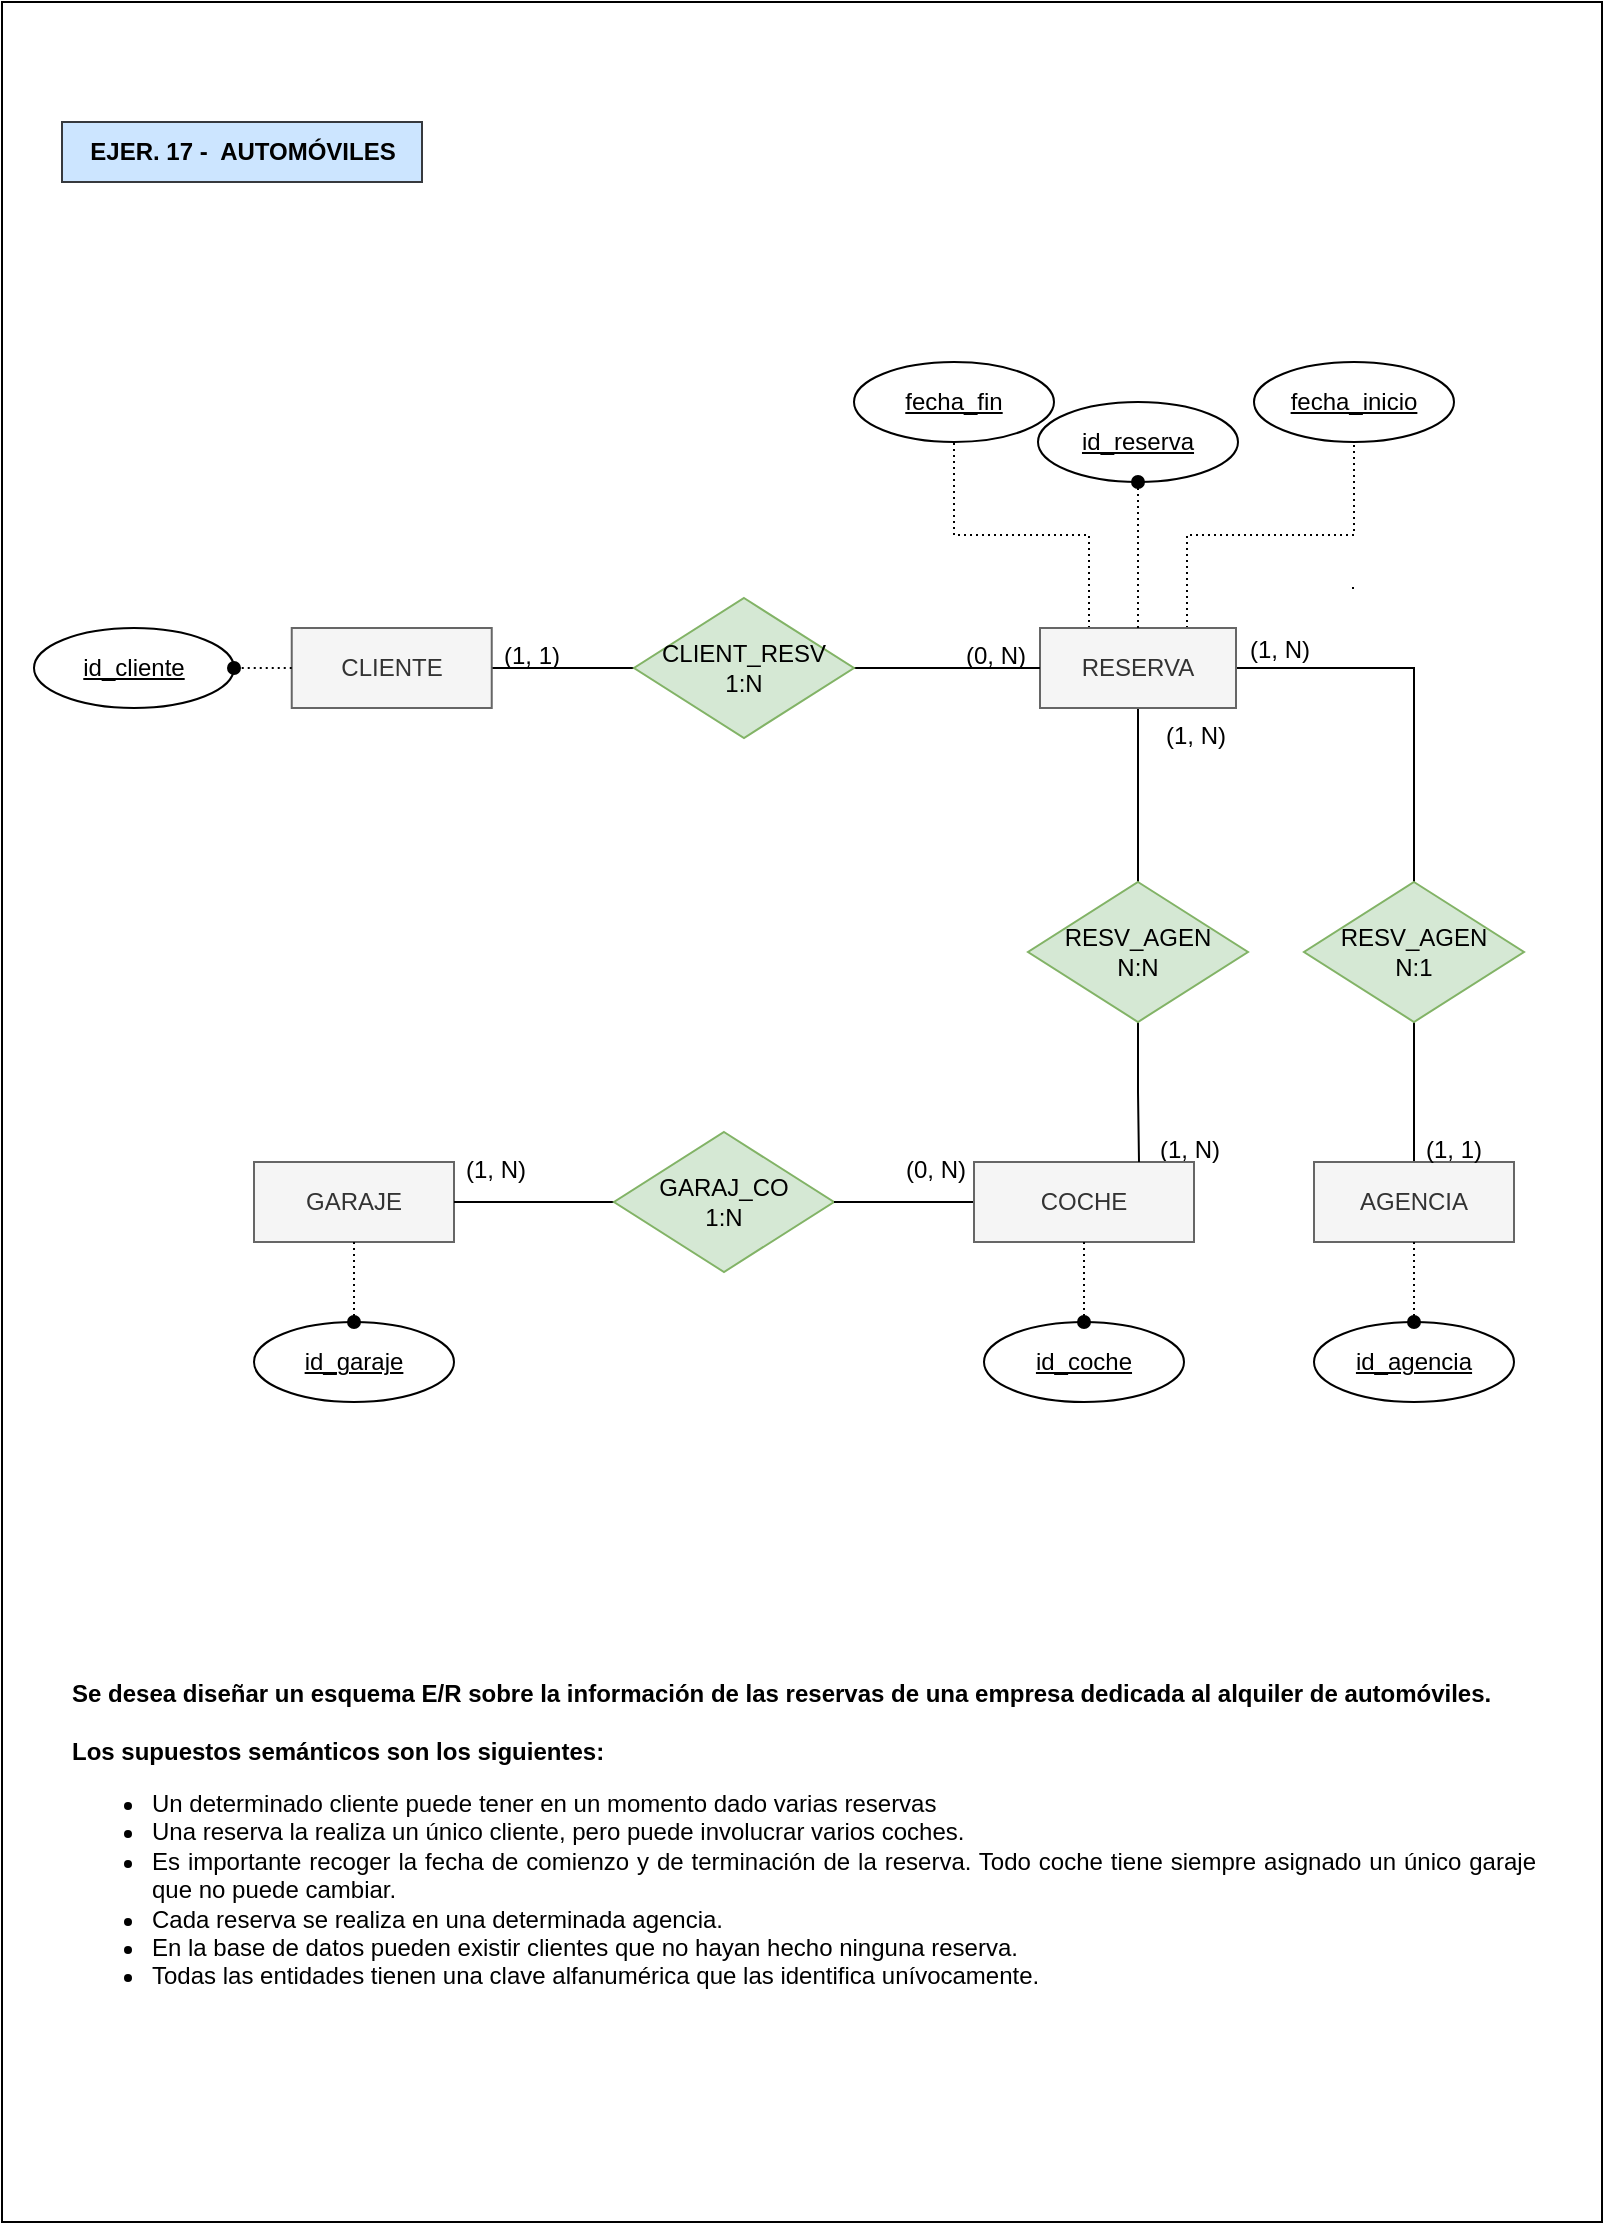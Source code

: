 <mxfile version="22.1.2" type="github">
  <diagram name="Página-1" id="3GC6EyN9tcvvyZ5tPlDO">
    <mxGraphModel dx="2074" dy="1144" grid="1" gridSize="10" guides="1" tooltips="1" connect="1" arrows="1" fold="1" page="1" pageScale="1" pageWidth="827" pageHeight="1169" math="0" shadow="0">
      <root>
        <mxCell id="0" />
        <mxCell id="1" parent="0" />
        <mxCell id="PdrcAa7CMFG8CxZzavgi-1" value="" style="rounded=0;whiteSpace=wrap;html=1;" vertex="1" parent="1">
          <mxGeometry x="14" y="20" width="800" height="1110" as="geometry" />
        </mxCell>
        <mxCell id="PdrcAa7CMFG8CxZzavgi-14" value="GARAJE" style="whiteSpace=wrap;html=1;align=center;fillColor=#f5f5f5;fontColor=#333333;strokeColor=#666666;" vertex="1" parent="1">
          <mxGeometry x="140" y="600" width="100" height="40" as="geometry" />
        </mxCell>
        <mxCell id="PdrcAa7CMFG8CxZzavgi-71" style="edgeStyle=orthogonalEdgeStyle;rounded=0;orthogonalLoop=1;jettySize=auto;html=1;exitX=0.25;exitY=0;exitDx=0;exitDy=0;entryX=0.5;entryY=1;entryDx=0;entryDy=0;dashed=1;dashPattern=1 2;endArrow=none;endFill=0;" edge="1" parent="1" source="PdrcAa7CMFG8CxZzavgi-16" target="PdrcAa7CMFG8CxZzavgi-69">
          <mxGeometry relative="1" as="geometry" />
        </mxCell>
        <mxCell id="PdrcAa7CMFG8CxZzavgi-72" style="edgeStyle=orthogonalEdgeStyle;rounded=0;orthogonalLoop=1;jettySize=auto;html=1;exitX=0.75;exitY=0;exitDx=0;exitDy=0;entryX=0.5;entryY=1;entryDx=0;entryDy=0;endArrow=none;endFill=0;dashed=1;dashPattern=1 2;" edge="1" parent="1" source="PdrcAa7CMFG8CxZzavgi-16" target="PdrcAa7CMFG8CxZzavgi-70">
          <mxGeometry relative="1" as="geometry" />
        </mxCell>
        <mxCell id="PdrcAa7CMFG8CxZzavgi-73" style="edgeStyle=orthogonalEdgeStyle;rounded=0;orthogonalLoop=1;jettySize=auto;html=1;exitX=1;exitY=0.5;exitDx=0;exitDy=0;entryX=0.5;entryY=0;entryDx=0;entryDy=0;endArrow=none;endFill=0;" edge="1" parent="1" source="PdrcAa7CMFG8CxZzavgi-16" target="PdrcAa7CMFG8CxZzavgi-39">
          <mxGeometry relative="1" as="geometry" />
        </mxCell>
        <mxCell id="PdrcAa7CMFG8CxZzavgi-81" style="edgeStyle=orthogonalEdgeStyle;rounded=0;orthogonalLoop=1;jettySize=auto;html=1;exitX=0.5;exitY=1;exitDx=0;exitDy=0;entryX=0.5;entryY=0;entryDx=0;entryDy=0;endArrow=none;endFill=0;" edge="1" parent="1" source="PdrcAa7CMFG8CxZzavgi-16" target="PdrcAa7CMFG8CxZzavgi-79">
          <mxGeometry relative="1" as="geometry" />
        </mxCell>
        <mxCell id="PdrcAa7CMFG8CxZzavgi-16" value="RESERVA" style="whiteSpace=wrap;html=1;align=center;fillColor=#f5f5f5;fontColor=#333333;strokeColor=#666666;" vertex="1" parent="1">
          <mxGeometry x="533" y="333" width="98" height="40" as="geometry" />
        </mxCell>
        <mxCell id="PdrcAa7CMFG8CxZzavgi-17" style="edgeStyle=orthogonalEdgeStyle;rounded=0;orthogonalLoop=1;jettySize=auto;html=1;exitX=1;exitY=0.5;exitDx=0;exitDy=0;entryX=0;entryY=0.5;entryDx=0;entryDy=0;endArrow=none;endFill=0;" edge="1" parent="1" source="PdrcAa7CMFG8CxZzavgi-19" target="PdrcAa7CMFG8CxZzavgi-24">
          <mxGeometry relative="1" as="geometry" />
        </mxCell>
        <mxCell id="PdrcAa7CMFG8CxZzavgi-19" value="CLIENTE" style="whiteSpace=wrap;html=1;align=center;fillColor=#f5f5f5;fontColor=#333333;strokeColor=#666666;" vertex="1" parent="1">
          <mxGeometry x="158.87" y="333" width="100" height="40" as="geometry" />
        </mxCell>
        <mxCell id="PdrcAa7CMFG8CxZzavgi-20" style="edgeStyle=orthogonalEdgeStyle;rounded=0;orthogonalLoop=1;jettySize=auto;html=1;exitX=0.5;exitY=0;exitDx=0;exitDy=0;entryX=0.5;entryY=0;entryDx=0;entryDy=0;" edge="1" parent="1">
          <mxGeometry relative="1" as="geometry">
            <mxPoint x="50.0" y="480" as="sourcePoint" />
            <mxPoint x="50.0" y="480" as="targetPoint" />
          </mxGeometry>
        </mxCell>
        <mxCell id="PdrcAa7CMFG8CxZzavgi-21" style="edgeStyle=orthogonalEdgeStyle;rounded=0;orthogonalLoop=1;jettySize=auto;html=1;exitX=1;exitY=0.5;exitDx=0;exitDy=0;entryX=0;entryY=0.5;entryDx=0;entryDy=0;endArrow=none;endFill=0;" edge="1" parent="1" source="PdrcAa7CMFG8CxZzavgi-24" target="PdrcAa7CMFG8CxZzavgi-16">
          <mxGeometry relative="1" as="geometry" />
        </mxCell>
        <mxCell id="PdrcAa7CMFG8CxZzavgi-24" value="&lt;font style=&quot;font-size: 12px;&quot;&gt;CLIENT_RESV&lt;br&gt;1:N&lt;/font&gt;" style="shape=rhombus;perimeter=rhombusPerimeter;whiteSpace=wrap;html=1;align=center;verticalAlign=middle;fillColor=#d5e8d4;strokeColor=#82b366;" vertex="1" parent="1">
          <mxGeometry x="330" y="318" width="110" height="70" as="geometry" />
        </mxCell>
        <mxCell id="PdrcAa7CMFG8CxZzavgi-25" style="rounded=0;orthogonalLoop=1;jettySize=auto;html=1;exitX=0;exitY=0.5;exitDx=0;exitDy=0;strokeColor=none;endArrow=none;endFill=0;shadow=1;" edge="1" parent="1">
          <mxGeometry relative="1" as="geometry">
            <mxPoint x="195.13" y="577" as="targetPoint" />
            <mxPoint x="163.37" y="567" as="sourcePoint" />
          </mxGeometry>
        </mxCell>
        <mxCell id="PdrcAa7CMFG8CxZzavgi-26" value="(0, N)" style="text;strokeColor=none;fillColor=none;spacingLeft=4;spacingRight=4;overflow=hidden;rotatable=0;points=[[0,0.5],[1,0.5]];portConstraint=eastwest;fontSize=12;whiteSpace=wrap;html=1;" vertex="1" parent="1">
          <mxGeometry x="490" y="333" width="50" height="30" as="geometry" />
        </mxCell>
        <mxCell id="PdrcAa7CMFG8CxZzavgi-27" style="edgeStyle=orthogonalEdgeStyle;rounded=0;orthogonalLoop=1;jettySize=auto;html=1;exitX=0;exitY=0.5;exitDx=0;exitDy=0;entryX=1;entryY=0.5;entryDx=0;entryDy=0;endArrow=none;endFill=0;startArrow=none;startFill=0;strokeColor=none;" edge="1" parent="1">
          <mxGeometry relative="1" as="geometry">
            <mxPoint x="91" y="368" as="sourcePoint" />
            <mxPoint x="141" y="368" as="targetPoint" />
          </mxGeometry>
        </mxCell>
        <mxCell id="PdrcAa7CMFG8CxZzavgi-32" style="edgeStyle=orthogonalEdgeStyle;rounded=0;orthogonalLoop=1;jettySize=auto;html=1;exitDx=0;exitDy=0;entryX=0.5;entryY=0;entryDx=0;entryDy=0;endArrow=none;endFill=0;dashed=1;dashPattern=1 2;" edge="1" parent="1">
          <mxGeometry relative="1" as="geometry">
            <mxPoint x="154.63" y="622" as="sourcePoint" />
            <mxPoint x="154.63" y="622" as="targetPoint" />
          </mxGeometry>
        </mxCell>
        <mxCell id="PdrcAa7CMFG8CxZzavgi-58" style="edgeStyle=orthogonalEdgeStyle;rounded=0;orthogonalLoop=1;jettySize=auto;html=1;exitX=0.5;exitY=1;exitDx=0;exitDy=0;entryX=0.5;entryY=0;entryDx=0;entryDy=0;endArrow=none;endFill=0;" edge="1" parent="1" source="PdrcAa7CMFG8CxZzavgi-39" target="PdrcAa7CMFG8CxZzavgi-55">
          <mxGeometry relative="1" as="geometry" />
        </mxCell>
        <mxCell id="PdrcAa7CMFG8CxZzavgi-39" value="RESV_AGEN&lt;br&gt;N:1" style="shape=rhombus;perimeter=rhombusPerimeter;whiteSpace=wrap;html=1;align=center;fillColor=#d5e8d4;strokeColor=#82b366;" vertex="1" parent="1">
          <mxGeometry x="665" y="460" width="110" height="70" as="geometry" />
        </mxCell>
        <mxCell id="PdrcAa7CMFG8CxZzavgi-40" value="" style="edgeStyle=orthogonalEdgeStyle;rounded=0;orthogonalLoop=1;jettySize=auto;html=1;exitX=0;exitY=0.5;exitDx=0;exitDy=0;entryDx=0;entryDy=0;dashed=1;dashPattern=1 2;endArrow=none;endFill=0;" edge="1" parent="1">
          <mxGeometry relative="1" as="geometry">
            <mxPoint x="690" y="313" as="sourcePoint" />
            <mxPoint x="689" y="313" as="targetPoint" />
          </mxGeometry>
        </mxCell>
        <mxCell id="PdrcAa7CMFG8CxZzavgi-42" value="(1, N)" style="text;strokeColor=none;fillColor=none;spacingLeft=4;spacingRight=4;overflow=hidden;rotatable=0;points=[[0,0.5],[1,0.5]];portConstraint=eastwest;fontSize=12;whiteSpace=wrap;html=1;" vertex="1" parent="1">
          <mxGeometry x="632" y="330" width="50" height="30" as="geometry" />
        </mxCell>
        <mxCell id="PdrcAa7CMFG8CxZzavgi-46" value="" style="rounded=0;orthogonalLoop=1;jettySize=auto;html=1;exitX=0;exitY=0.5;exitDx=0;exitDy=0;strokeColor=none;endArrow=none;endFill=0;shadow=1;" edge="1" parent="1">
          <mxGeometry relative="1" as="geometry">
            <mxPoint x="163.37" y="557.559" as="targetPoint" />
            <mxPoint x="175.13" y="562" as="sourcePoint" />
          </mxGeometry>
        </mxCell>
        <mxCell id="PdrcAa7CMFG8CxZzavgi-48" value="(1, 1)" style="text;strokeColor=none;fillColor=none;spacingLeft=4;spacingRight=4;overflow=hidden;rotatable=0;points=[[0,0.5],[1,0.5]];portConstraint=eastwest;fontSize=12;whiteSpace=wrap;html=1;" vertex="1" parent="1">
          <mxGeometry x="258.87" y="333" width="50" height="30" as="geometry" />
        </mxCell>
        <mxCell id="PdrcAa7CMFG8CxZzavgi-56" value="id_reserva" style="ellipse;whiteSpace=wrap;html=1;align=center;fontStyle=4;" vertex="1" parent="1">
          <mxGeometry x="532" y="220" width="100" height="40" as="geometry" />
        </mxCell>
        <mxCell id="PdrcAa7CMFG8CxZzavgi-57" style="edgeStyle=orthogonalEdgeStyle;rounded=0;orthogonalLoop=1;jettySize=auto;html=1;exitX=0.5;exitY=0;exitDx=0;exitDy=0;entryX=0.5;entryY=1;entryDx=0;entryDy=0;dashed=1;dashPattern=1 2;endArrow=oval;endFill=1;" edge="1" parent="1" source="PdrcAa7CMFG8CxZzavgi-16" target="PdrcAa7CMFG8CxZzavgi-56">
          <mxGeometry relative="1" as="geometry" />
        </mxCell>
        <mxCell id="PdrcAa7CMFG8CxZzavgi-55" value="AGENCIA" style="whiteSpace=wrap;html=1;align=center;fillColor=#f5f5f5;fontColor=#333333;strokeColor=#666666;" vertex="1" parent="1">
          <mxGeometry x="670" y="600" width="100" height="40" as="geometry" />
        </mxCell>
        <mxCell id="PdrcAa7CMFG8CxZzavgi-64" style="edgeStyle=orthogonalEdgeStyle;rounded=0;orthogonalLoop=1;jettySize=auto;html=1;exitX=0;exitY=0.5;exitDx=0;exitDy=0;entryX=1;entryY=0.5;entryDx=0;entryDy=0;endArrow=none;endFill=0;" edge="1" parent="1" source="PdrcAa7CMFG8CxZzavgi-60" target="PdrcAa7CMFG8CxZzavgi-14">
          <mxGeometry relative="1" as="geometry" />
        </mxCell>
        <mxCell id="PdrcAa7CMFG8CxZzavgi-60" value="&lt;font style=&quot;font-size: 12px;&quot;&gt;GARAJ_CO&lt;br&gt;1:N&lt;/font&gt;" style="shape=rhombus;perimeter=rhombusPerimeter;whiteSpace=wrap;html=1;align=center;verticalAlign=middle;fillColor=#d5e8d4;strokeColor=#82b366;" vertex="1" parent="1">
          <mxGeometry x="320" y="585" width="110" height="70" as="geometry" />
        </mxCell>
        <mxCell id="PdrcAa7CMFG8CxZzavgi-61" value="id_agencia" style="ellipse;whiteSpace=wrap;html=1;align=center;fontStyle=4;" vertex="1" parent="1">
          <mxGeometry x="670" y="680" width="100" height="40" as="geometry" />
        </mxCell>
        <mxCell id="PdrcAa7CMFG8CxZzavgi-62" value="(1, 1)" style="text;strokeColor=none;fillColor=none;spacingLeft=4;spacingRight=4;overflow=hidden;rotatable=0;points=[[0,0.5],[1,0.5]];portConstraint=eastwest;fontSize=12;whiteSpace=wrap;html=1;" vertex="1" parent="1">
          <mxGeometry x="720" y="580" width="50" height="30" as="geometry" />
        </mxCell>
        <mxCell id="PdrcAa7CMFG8CxZzavgi-10" value="EJER. 17 -&amp;nbsp; AUTOMÓVILES" style="text;html=1;align=center;verticalAlign=middle;resizable=0;points=[];autosize=1;strokeColor=#36393d;fillColor=#cce5ff;fontStyle=1;fontSize=12;" vertex="1" parent="1">
          <mxGeometry x="44.0" y="80" width="180" height="30" as="geometry" />
        </mxCell>
        <mxCell id="PdrcAa7CMFG8CxZzavgi-11" value="&lt;div style=&quot;&quot;&gt;&lt;div style=&quot;text-align: justify;&quot;&gt;&lt;b&gt;&lt;br&gt;&lt;/b&gt;&lt;/div&gt;&lt;div style=&quot;text-align: justify;&quot;&gt;&lt;b&gt;&lt;br&gt;&lt;/b&gt;&lt;/div&gt;&lt;div style=&quot;text-align: justify;&quot;&gt;&lt;b&gt;Se desea diseñar un esquema E/R sobre la información de las reservas de una empresa dedicada al alquiler de automóviles.&lt;/b&gt;&lt;/div&gt;&lt;div style=&quot;text-align: justify;&quot;&gt;&lt;b&gt;&lt;br&gt;&lt;/b&gt;&lt;/div&gt;&lt;div style=&quot;text-align: justify;&quot;&gt;&lt;b&gt;Los supuestos semánticos son los siguientes:&lt;/b&gt;&lt;br&gt;&lt;/div&gt;&lt;/div&gt;&lt;div style=&quot;&quot;&gt;&lt;ul&gt;&lt;li&gt;&lt;div style=&quot;text-align: justify;&quot;&gt;Un determinado cliente puede tener en un momento dado varias reservas&amp;nbsp;&lt;/div&gt;&lt;/li&gt;&lt;li&gt;&lt;div style=&quot;text-align: justify;&quot;&gt;Una reserva la realiza un único cliente, pero puede involucrar varios coches.&amp;nbsp;&lt;/div&gt;&lt;/li&gt;&lt;li&gt;&lt;div style=&quot;text-align: justify;&quot;&gt;Es importante recoger la fecha de comienzo y de terminación de la reserva. Todo coche tiene siempre asignado un único garaje que no puede cambiar.&amp;nbsp;&lt;/div&gt;&lt;/li&gt;&lt;li&gt;&lt;div style=&quot;text-align: justify;&quot;&gt;Cada reserva se realiza en una determinada agencia.&amp;nbsp;&lt;/div&gt;&lt;/li&gt;&lt;li&gt;&lt;div style=&quot;text-align: justify;&quot;&gt;En la base de datos pueden existir clientes que no hayan hecho ninguna reserva.&amp;nbsp;&lt;/div&gt;&lt;/li&gt;&lt;li&gt;&lt;div style=&quot;text-align: justify;&quot;&gt;Todas las entidades tienen una clave alfanumérica que las identifica unívocamente.&lt;br&gt;&lt;/div&gt;&lt;/li&gt;&lt;/ul&gt;&lt;/div&gt;" style="text;html=1;strokeColor=none;fillColor=none;spacing=5;spacingTop=-20;whiteSpace=wrap;overflow=hidden;rounded=0;align=left;" vertex="1" parent="1">
          <mxGeometry x="44.0" y="840" width="740" height="230.94" as="geometry" />
        </mxCell>
        <mxCell id="PdrcAa7CMFG8CxZzavgi-66" value="(1, N)" style="text;strokeColor=none;fillColor=none;spacingLeft=4;spacingRight=4;overflow=hidden;rotatable=0;points=[[0,0.5],[1,0.5]];portConstraint=eastwest;fontSize=12;whiteSpace=wrap;html=1;" vertex="1" parent="1">
          <mxGeometry x="240" y="590" width="50" height="30" as="geometry" />
        </mxCell>
        <mxCell id="PdrcAa7CMFG8CxZzavgi-67" style="edgeStyle=orthogonalEdgeStyle;rounded=0;orthogonalLoop=1;jettySize=auto;html=1;exitX=0.5;exitY=1;exitDx=0;exitDy=0;entryX=0.5;entryY=0;entryDx=0;entryDy=0;endArrow=oval;endFill=1;dashed=1;dashPattern=1 2;" edge="1" parent="1" source="PdrcAa7CMFG8CxZzavgi-55" target="PdrcAa7CMFG8CxZzavgi-61">
          <mxGeometry relative="1" as="geometry" />
        </mxCell>
        <mxCell id="PdrcAa7CMFG8CxZzavgi-68" value="(1, N)" style="text;strokeColor=none;fillColor=none;spacingLeft=4;spacingRight=4;overflow=hidden;rotatable=0;points=[[0,0.5],[1,0.5]];portConstraint=eastwest;fontSize=12;whiteSpace=wrap;html=1;" vertex="1" parent="1">
          <mxGeometry x="587" y="580" width="50" height="30" as="geometry" />
        </mxCell>
        <mxCell id="PdrcAa7CMFG8CxZzavgi-69" value="fecha_fin" style="ellipse;whiteSpace=wrap;html=1;align=center;fontStyle=4;" vertex="1" parent="1">
          <mxGeometry x="440" y="200" width="100" height="40" as="geometry" />
        </mxCell>
        <mxCell id="PdrcAa7CMFG8CxZzavgi-70" value="fecha_inicio" style="ellipse;whiteSpace=wrap;html=1;align=center;fontStyle=4;" vertex="1" parent="1">
          <mxGeometry x="640" y="200" width="100" height="40" as="geometry" />
        </mxCell>
        <mxCell id="PdrcAa7CMFG8CxZzavgi-83" style="edgeStyle=orthogonalEdgeStyle;rounded=0;orthogonalLoop=1;jettySize=auto;html=1;exitX=0;exitY=0.5;exitDx=0;exitDy=0;entryX=1;entryY=0.5;entryDx=0;entryDy=0;endArrow=none;endFill=0;" edge="1" parent="1" source="PdrcAa7CMFG8CxZzavgi-76" target="PdrcAa7CMFG8CxZzavgi-60">
          <mxGeometry relative="1" as="geometry" />
        </mxCell>
        <mxCell id="PdrcAa7CMFG8CxZzavgi-76" value="COCHE" style="whiteSpace=wrap;html=1;align=center;fillColor=#f5f5f5;fontColor=#333333;strokeColor=#666666;" vertex="1" parent="1">
          <mxGeometry x="500" y="600" width="110" height="40" as="geometry" />
        </mxCell>
        <mxCell id="PdrcAa7CMFG8CxZzavgi-82" style="edgeStyle=orthogonalEdgeStyle;rounded=0;orthogonalLoop=1;jettySize=auto;html=1;exitX=0.5;exitY=1;exitDx=0;exitDy=0;entryX=0.75;entryY=0;entryDx=0;entryDy=0;endArrow=none;endFill=0;" edge="1" parent="1" source="PdrcAa7CMFG8CxZzavgi-79" target="PdrcAa7CMFG8CxZzavgi-76">
          <mxGeometry relative="1" as="geometry" />
        </mxCell>
        <mxCell id="PdrcAa7CMFG8CxZzavgi-79" value="RESV_AGEN&lt;br&gt;N:N" style="shape=rhombus;perimeter=rhombusPerimeter;whiteSpace=wrap;html=1;align=center;fillColor=#d5e8d4;strokeColor=#82b366;" vertex="1" parent="1">
          <mxGeometry x="527" y="460" width="110" height="70" as="geometry" />
        </mxCell>
        <mxCell id="PdrcAa7CMFG8CxZzavgi-84" value="id_coche" style="ellipse;whiteSpace=wrap;html=1;align=center;fontStyle=4;" vertex="1" parent="1">
          <mxGeometry x="505" y="680" width="100" height="40" as="geometry" />
        </mxCell>
        <mxCell id="PdrcAa7CMFG8CxZzavgi-85" style="edgeStyle=orthogonalEdgeStyle;rounded=0;orthogonalLoop=1;jettySize=auto;html=1;exitX=0.5;exitY=1;exitDx=0;exitDy=0;entryX=0.5;entryY=0;entryDx=0;entryDy=0;endArrow=oval;endFill=1;dashed=1;dashPattern=1 2;" edge="1" parent="1" source="PdrcAa7CMFG8CxZzavgi-76" target="PdrcAa7CMFG8CxZzavgi-84">
          <mxGeometry relative="1" as="geometry" />
        </mxCell>
        <mxCell id="PdrcAa7CMFG8CxZzavgi-86" value="(1, N)" style="text;strokeColor=none;fillColor=none;spacingLeft=4;spacingRight=4;overflow=hidden;rotatable=0;points=[[0,0.5],[1,0.5]];portConstraint=eastwest;fontSize=12;whiteSpace=wrap;html=1;" vertex="1" parent="1">
          <mxGeometry x="590" y="373" width="50" height="30" as="geometry" />
        </mxCell>
        <mxCell id="PdrcAa7CMFG8CxZzavgi-87" value="id_garaje" style="ellipse;whiteSpace=wrap;html=1;align=center;fontStyle=4;" vertex="1" parent="1">
          <mxGeometry x="140" y="680" width="100" height="40" as="geometry" />
        </mxCell>
        <mxCell id="PdrcAa7CMFG8CxZzavgi-89" value="id_cliente" style="ellipse;whiteSpace=wrap;html=1;align=center;fontStyle=4;" vertex="1" parent="1">
          <mxGeometry x="30" y="333" width="100" height="40" as="geometry" />
        </mxCell>
        <mxCell id="PdrcAa7CMFG8CxZzavgi-90" style="edgeStyle=orthogonalEdgeStyle;rounded=0;orthogonalLoop=1;jettySize=auto;html=1;exitX=0;exitY=0.5;exitDx=0;exitDy=0;entryX=1;entryY=0.5;entryDx=0;entryDy=0;endArrow=oval;endFill=1;dashed=1;dashPattern=1 2;" edge="1" parent="1" source="PdrcAa7CMFG8CxZzavgi-19" target="PdrcAa7CMFG8CxZzavgi-89">
          <mxGeometry relative="1" as="geometry" />
        </mxCell>
        <mxCell id="PdrcAa7CMFG8CxZzavgi-88" style="edgeStyle=orthogonalEdgeStyle;rounded=0;orthogonalLoop=1;jettySize=auto;html=1;exitX=0.5;exitY=1;exitDx=0;exitDy=0;entryX=0.5;entryY=0;entryDx=0;entryDy=0;endArrow=oval;endFill=1;dashed=1;dashPattern=1 2;" edge="1" parent="1" source="PdrcAa7CMFG8CxZzavgi-14" target="PdrcAa7CMFG8CxZzavgi-87">
          <mxGeometry relative="1" as="geometry" />
        </mxCell>
        <mxCell id="PdrcAa7CMFG8CxZzavgi-91" value="(0, N)" style="text;strokeColor=none;fillColor=none;spacingLeft=4;spacingRight=4;overflow=hidden;rotatable=0;points=[[0,0.5],[1,0.5]];portConstraint=eastwest;fontSize=12;whiteSpace=wrap;html=1;" vertex="1" parent="1">
          <mxGeometry x="460" y="590" width="50" height="30" as="geometry" />
        </mxCell>
      </root>
    </mxGraphModel>
  </diagram>
</mxfile>
